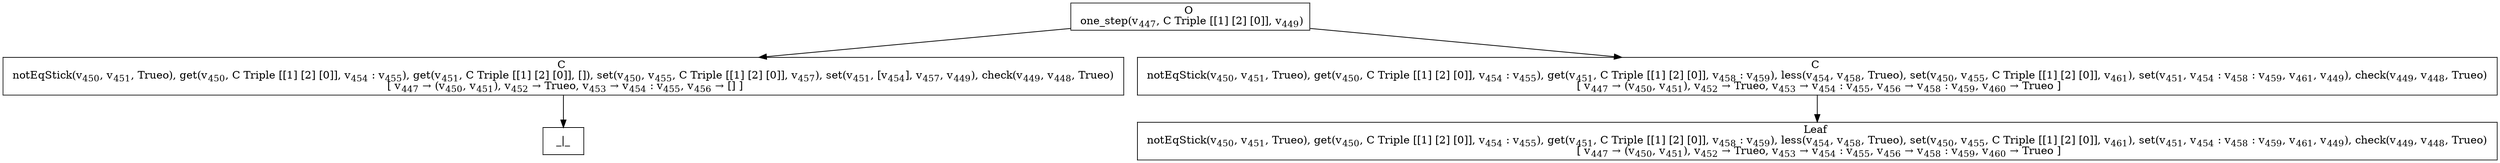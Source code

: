 digraph {
    graph [rankdir=TB
          ,bgcolor=transparent];
    node [shape=box
         ,fillcolor=white
         ,style=filled];
    0 [label=<O <BR/> one_step(v<SUB>447</SUB>, C Triple [[1] [2] [0]], v<SUB>449</SUB>)>];
    1 [label=<C <BR/> notEqStick(v<SUB>450</SUB>, v<SUB>451</SUB>, Trueo), get(v<SUB>450</SUB>, C Triple [[1] [2] [0]], v<SUB>454</SUB> : v<SUB>455</SUB>), get(v<SUB>451</SUB>, C Triple [[1] [2] [0]], []), set(v<SUB>450</SUB>, v<SUB>455</SUB>, C Triple [[1] [2] [0]], v<SUB>457</SUB>), set(v<SUB>451</SUB>, [v<SUB>454</SUB>], v<SUB>457</SUB>, v<SUB>449</SUB>), check(v<SUB>449</SUB>, v<SUB>448</SUB>, Trueo) <BR/>  [ v<SUB>447</SUB> &rarr; (v<SUB>450</SUB>, v<SUB>451</SUB>), v<SUB>452</SUB> &rarr; Trueo, v<SUB>453</SUB> &rarr; v<SUB>454</SUB> : v<SUB>455</SUB>, v<SUB>456</SUB> &rarr; [] ] >];
    2 [label=<C <BR/> notEqStick(v<SUB>450</SUB>, v<SUB>451</SUB>, Trueo), get(v<SUB>450</SUB>, C Triple [[1] [2] [0]], v<SUB>454</SUB> : v<SUB>455</SUB>), get(v<SUB>451</SUB>, C Triple [[1] [2] [0]], v<SUB>458</SUB> : v<SUB>459</SUB>), less(v<SUB>454</SUB>, v<SUB>458</SUB>, Trueo), set(v<SUB>450</SUB>, v<SUB>455</SUB>, C Triple [[1] [2] [0]], v<SUB>461</SUB>), set(v<SUB>451</SUB>, v<SUB>454</SUB> : v<SUB>458</SUB> : v<SUB>459</SUB>, v<SUB>461</SUB>, v<SUB>449</SUB>), check(v<SUB>449</SUB>, v<SUB>448</SUB>, Trueo) <BR/>  [ v<SUB>447</SUB> &rarr; (v<SUB>450</SUB>, v<SUB>451</SUB>), v<SUB>452</SUB> &rarr; Trueo, v<SUB>453</SUB> &rarr; v<SUB>454</SUB> : v<SUB>455</SUB>, v<SUB>456</SUB> &rarr; v<SUB>458</SUB> : v<SUB>459</SUB>, v<SUB>460</SUB> &rarr; Trueo ] >];
    3 [label=<_|_>];
    4 [label=<Leaf <BR/> notEqStick(v<SUB>450</SUB>, v<SUB>451</SUB>, Trueo), get(v<SUB>450</SUB>, C Triple [[1] [2] [0]], v<SUB>454</SUB> : v<SUB>455</SUB>), get(v<SUB>451</SUB>, C Triple [[1] [2] [0]], v<SUB>458</SUB> : v<SUB>459</SUB>), less(v<SUB>454</SUB>, v<SUB>458</SUB>, Trueo), set(v<SUB>450</SUB>, v<SUB>455</SUB>, C Triple [[1] [2] [0]], v<SUB>461</SUB>), set(v<SUB>451</SUB>, v<SUB>454</SUB> : v<SUB>458</SUB> : v<SUB>459</SUB>, v<SUB>461</SUB>, v<SUB>449</SUB>), check(v<SUB>449</SUB>, v<SUB>448</SUB>, Trueo) <BR/>  [ v<SUB>447</SUB> &rarr; (v<SUB>450</SUB>, v<SUB>451</SUB>), v<SUB>452</SUB> &rarr; Trueo, v<SUB>453</SUB> &rarr; v<SUB>454</SUB> : v<SUB>455</SUB>, v<SUB>456</SUB> &rarr; v<SUB>458</SUB> : v<SUB>459</SUB>, v<SUB>460</SUB> &rarr; Trueo ] >];
    0 -> 1 [label=""];
    0 -> 2 [label=""];
    1 -> 3 [label=""];
    2 -> 4 [label=""];
}